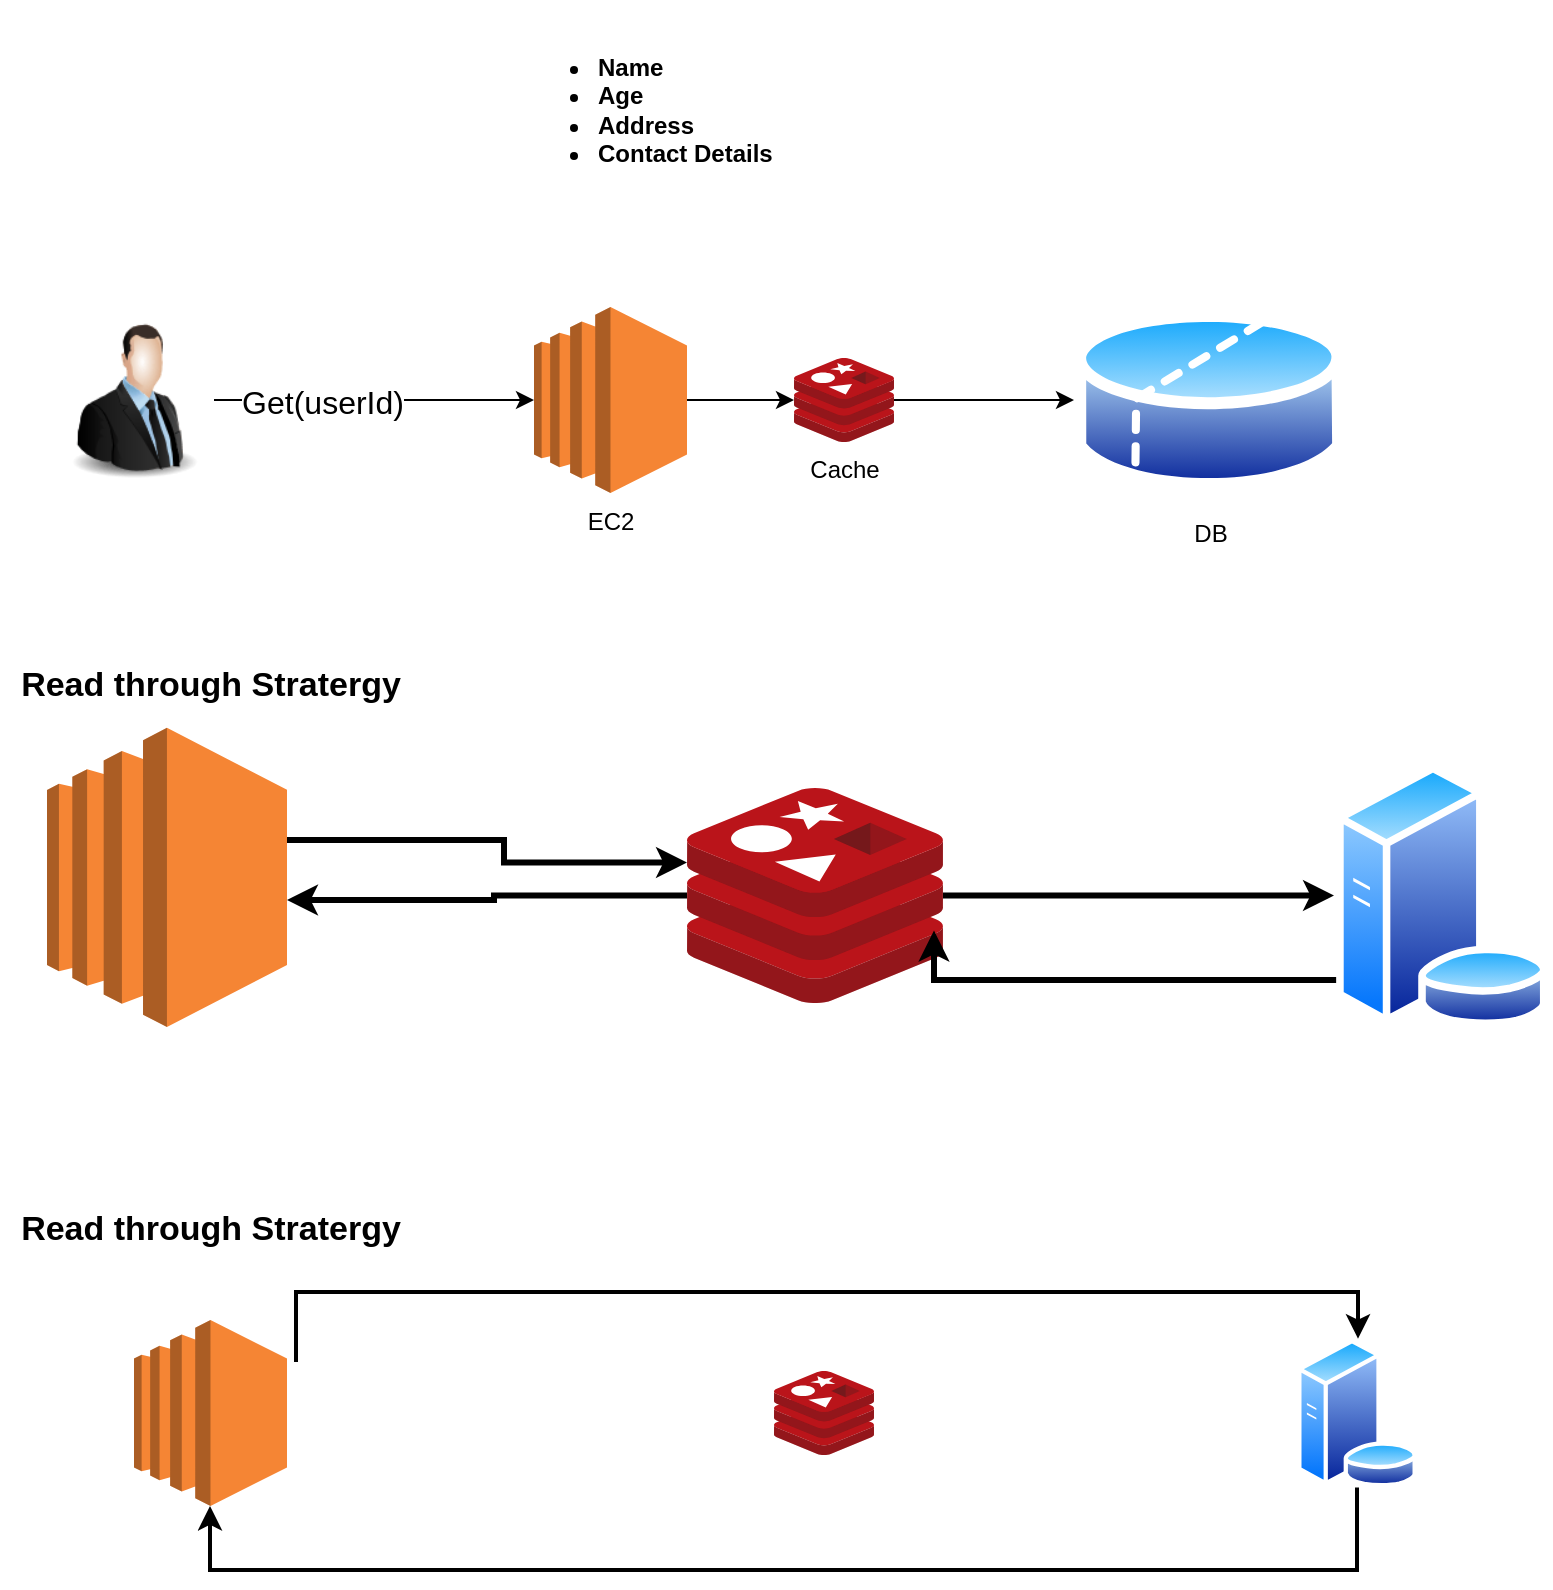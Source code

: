 <mxfile version="22.1.21" type="github">
  <diagram name="Page-1" id="FkymMd74IcqhlL0QFmbV">
    <mxGraphModel dx="1372" dy="820" grid="0" gridSize="10" guides="1" tooltips="1" connect="1" arrows="1" fold="1" page="1" pageScale="1" pageWidth="850" pageHeight="1100" math="0" shadow="0">
      <root>
        <mxCell id="0" />
        <mxCell id="1" parent="0" />
        <mxCell id="BtggJ6Ag97EvQcYOxrzJ-2" value="" style="image;html=1;image=img/lib/clip_art/people/Suit_Man_128x128.png" vertex="1" parent="1">
          <mxGeometry x="40" y="240" width="80" height="80" as="geometry" />
        </mxCell>
        <mxCell id="BtggJ6Ag97EvQcYOxrzJ-9" style="edgeStyle=orthogonalEdgeStyle;rounded=0;orthogonalLoop=1;jettySize=auto;html=1;" edge="1" parent="1" source="BtggJ6Ag97EvQcYOxrzJ-13" target="BtggJ6Ag97EvQcYOxrzJ-4">
          <mxGeometry relative="1" as="geometry" />
        </mxCell>
        <mxCell id="BtggJ6Ag97EvQcYOxrzJ-3" value="EC2" style="outlineConnect=0;dashed=0;verticalLabelPosition=bottom;verticalAlign=top;align=center;html=1;shape=mxgraph.aws3.ec2;fillColor=#F58534;gradientColor=none;" vertex="1" parent="1">
          <mxGeometry x="280" y="233.5" width="76.5" height="93" as="geometry" />
        </mxCell>
        <mxCell id="BtggJ6Ag97EvQcYOxrzJ-7" style="edgeStyle=orthogonalEdgeStyle;rounded=0;orthogonalLoop=1;jettySize=auto;html=1;exitX=0;exitY=0;exitDx=0;exitDy=0;" edge="1" parent="1" source="BtggJ6Ag97EvQcYOxrzJ-4">
          <mxGeometry relative="1" as="geometry">
            <mxPoint x="580" y="250" as="targetPoint" />
          </mxGeometry>
        </mxCell>
        <mxCell id="BtggJ6Ag97EvQcYOxrzJ-4" value="DB" style="image;aspect=fixed;perimeter=ellipsePerimeter;html=1;align=center;shadow=0;dashed=0;spacingTop=3;image=img/lib/active_directory/database_partition_2.svg;" vertex="1" parent="1">
          <mxGeometry x="550" y="230" width="135.14" height="100" as="geometry" />
        </mxCell>
        <mxCell id="BtggJ6Ag97EvQcYOxrzJ-5" value="" style="endArrow=classic;html=1;rounded=0;" edge="1" parent="1" source="BtggJ6Ag97EvQcYOxrzJ-2" target="BtggJ6Ag97EvQcYOxrzJ-3">
          <mxGeometry width="50" height="50" relative="1" as="geometry">
            <mxPoint x="400" y="430" as="sourcePoint" />
            <mxPoint x="450" y="380" as="targetPoint" />
          </mxGeometry>
        </mxCell>
        <mxCell id="BtggJ6Ag97EvQcYOxrzJ-11" value="Text" style="edgeLabel;html=1;align=center;verticalAlign=middle;resizable=0;points=[];" vertex="1" connectable="0" parent="BtggJ6Ag97EvQcYOxrzJ-5">
          <mxGeometry x="-0.113" y="-3" relative="1" as="geometry">
            <mxPoint as="offset" />
          </mxGeometry>
        </mxCell>
        <mxCell id="BtggJ6Ag97EvQcYOxrzJ-10" value="Get(userId)" style="edgeLabel;html=1;align=center;verticalAlign=middle;resizable=0;points=[];fontSize=16;" vertex="1" connectable="0" parent="BtggJ6Ag97EvQcYOxrzJ-5">
          <mxGeometry x="-0.325" y="-1" relative="1" as="geometry">
            <mxPoint as="offset" />
          </mxGeometry>
        </mxCell>
        <mxCell id="BtggJ6Ag97EvQcYOxrzJ-12" value="&lt;ul&gt;&lt;li&gt;&lt;b&gt;Name&lt;/b&gt;&lt;/li&gt;&lt;li&gt;&lt;b&gt;Age&lt;/b&gt;&lt;/li&gt;&lt;li&gt;&lt;b&gt;Address&lt;/b&gt;&lt;/li&gt;&lt;li&gt;&lt;b&gt;Contact Details&lt;/b&gt;&lt;/li&gt;&lt;/ul&gt;" style="text;html=1;strokeColor=none;fillColor=none;align=left;verticalAlign=middle;whiteSpace=wrap;rounded=0;" vertex="1" parent="1">
          <mxGeometry x="270" y="80" width="140" height="110" as="geometry" />
        </mxCell>
        <mxCell id="BtggJ6Ag97EvQcYOxrzJ-14" value="" style="edgeStyle=orthogonalEdgeStyle;rounded=0;orthogonalLoop=1;jettySize=auto;html=1;" edge="1" parent="1" source="BtggJ6Ag97EvQcYOxrzJ-3" target="BtggJ6Ag97EvQcYOxrzJ-13">
          <mxGeometry relative="1" as="geometry">
            <mxPoint x="357" y="280" as="sourcePoint" />
            <mxPoint x="550" y="280" as="targetPoint" />
          </mxGeometry>
        </mxCell>
        <mxCell id="BtggJ6Ag97EvQcYOxrzJ-13" value="Cache" style="image;sketch=0;aspect=fixed;html=1;points=[];align=center;fontSize=12;image=img/lib/mscae/Cache_Redis_Product.svg;" vertex="1" parent="1">
          <mxGeometry x="410" y="259" width="50" height="42" as="geometry" />
        </mxCell>
        <mxCell id="BtggJ6Ag97EvQcYOxrzJ-15" value="" style="outlineConnect=0;dashed=0;verticalLabelPosition=bottom;verticalAlign=top;align=center;html=1;shape=mxgraph.aws3.ec2;fillColor=#F58534;gradientColor=none;" vertex="1" parent="1">
          <mxGeometry x="36.5" y="443.89" width="120" height="149.62" as="geometry" />
        </mxCell>
        <mxCell id="BtggJ6Ag97EvQcYOxrzJ-28" style="edgeStyle=orthogonalEdgeStyle;rounded=0;orthogonalLoop=1;jettySize=auto;html=1;strokeWidth=2;" edge="1" parent="1" target="BtggJ6Ag97EvQcYOxrzJ-22">
          <mxGeometry relative="1" as="geometry">
            <mxPoint x="161" y="761" as="sourcePoint" />
            <Array as="points">
              <mxPoint x="161" y="726" />
              <mxPoint x="692" y="726" />
            </Array>
          </mxGeometry>
        </mxCell>
        <mxCell id="BtggJ6Ag97EvQcYOxrzJ-16" value="" style="outlineConnect=0;dashed=0;verticalLabelPosition=bottom;verticalAlign=top;align=center;html=1;shape=mxgraph.aws3.ec2;fillColor=#F58534;gradientColor=none;" vertex="1" parent="1">
          <mxGeometry x="80" y="740" width="76.5" height="93" as="geometry" />
        </mxCell>
        <mxCell id="BtggJ6Ag97EvQcYOxrzJ-17" value="&lt;b&gt;&lt;font style=&quot;font-size: 17px;&quot;&gt;Read through Stratergy&lt;/font&gt;&lt;/b&gt;" style="text;html=1;align=center;verticalAlign=middle;resizable=0;points=[];autosize=1;strokeColor=none;fillColor=none;" vertex="1" parent="1">
          <mxGeometry x="13.25" y="408" width="210" height="30" as="geometry" />
        </mxCell>
        <mxCell id="BtggJ6Ag97EvQcYOxrzJ-23" style="edgeStyle=orthogonalEdgeStyle;rounded=0;orthogonalLoop=1;jettySize=auto;html=1;strokeWidth=3;" edge="1" parent="1" source="BtggJ6Ag97EvQcYOxrzJ-18" target="BtggJ6Ag97EvQcYOxrzJ-21">
          <mxGeometry relative="1" as="geometry" />
        </mxCell>
        <mxCell id="BtggJ6Ag97EvQcYOxrzJ-24" style="edgeStyle=orthogonalEdgeStyle;rounded=0;orthogonalLoop=1;jettySize=auto;html=1;verticalAlign=top;strokeWidth=3;" edge="1" parent="1" source="BtggJ6Ag97EvQcYOxrzJ-18" target="BtggJ6Ag97EvQcYOxrzJ-15">
          <mxGeometry relative="1" as="geometry">
            <mxPoint x="230" y="530" as="targetPoint" />
            <Array as="points">
              <mxPoint x="260" y="528" />
              <mxPoint x="260" y="530" />
            </Array>
          </mxGeometry>
        </mxCell>
        <mxCell id="BtggJ6Ag97EvQcYOxrzJ-18" value="" style="image;sketch=0;aspect=fixed;html=1;points=[];align=center;fontSize=12;image=img/lib/mscae/Cache_Redis_Product.svg;" vertex="1" parent="1">
          <mxGeometry x="356.5" y="474.01" width="127.98" height="107.5" as="geometry" />
        </mxCell>
        <mxCell id="BtggJ6Ag97EvQcYOxrzJ-19" value="" style="image;sketch=0;aspect=fixed;html=1;points=[];align=center;fontSize=12;image=img/lib/mscae/Cache_Redis_Product.svg;" vertex="1" parent="1">
          <mxGeometry x="400" y="765.5" width="50" height="42" as="geometry" />
        </mxCell>
        <mxCell id="BtggJ6Ag97EvQcYOxrzJ-20" style="edgeStyle=orthogonalEdgeStyle;rounded=0;orthogonalLoop=1;jettySize=auto;html=1;entryX=-0.04;entryY=0.488;entryDx=0;entryDy=0;entryPerimeter=0;verticalAlign=bottom;strokeWidth=3;" edge="1" parent="1" source="BtggJ6Ag97EvQcYOxrzJ-15">
          <mxGeometry relative="1" as="geometry">
            <mxPoint x="145.12" y="500.0" as="sourcePoint" />
            <mxPoint x="356.501" y="511.27" as="targetPoint" />
            <Array as="points">
              <mxPoint x="265" y="500" />
              <mxPoint x="265" y="511" />
            </Array>
          </mxGeometry>
        </mxCell>
        <mxCell id="BtggJ6Ag97EvQcYOxrzJ-25" style="edgeStyle=orthogonalEdgeStyle;rounded=0;orthogonalLoop=1;jettySize=auto;html=1;exitX=0;exitY=1;exitDx=0;exitDy=0;strokeWidth=3;" edge="1" parent="1" source="BtggJ6Ag97EvQcYOxrzJ-21">
          <mxGeometry relative="1" as="geometry">
            <mxPoint x="480" y="545.27" as="targetPoint" />
            <mxPoint x="673.986" y="569.51" as="sourcePoint" />
            <Array as="points">
              <mxPoint x="710" y="574" />
              <mxPoint x="710" y="570" />
              <mxPoint x="480" y="570" />
            </Array>
          </mxGeometry>
        </mxCell>
        <mxCell id="BtggJ6Ag97EvQcYOxrzJ-21" value="" style="image;aspect=fixed;perimeter=ellipsePerimeter;html=1;align=center;shadow=0;dashed=0;spacingTop=3;image=img/lib/active_directory/database_server.svg;" vertex="1" parent="1">
          <mxGeometry x="680.0" y="462.01" width="107.83" height="131.5" as="geometry" />
        </mxCell>
        <mxCell id="BtggJ6Ag97EvQcYOxrzJ-29" style="edgeStyle=orthogonalEdgeStyle;rounded=0;orthogonalLoop=1;jettySize=auto;html=1;strokeWidth=2;" edge="1" parent="1" source="BtggJ6Ag97EvQcYOxrzJ-22" target="BtggJ6Ag97EvQcYOxrzJ-16">
          <mxGeometry relative="1" as="geometry">
            <Array as="points">
              <mxPoint x="692" y="865" />
              <mxPoint x="118" y="865" />
            </Array>
          </mxGeometry>
        </mxCell>
        <mxCell id="BtggJ6Ag97EvQcYOxrzJ-22" value="" style="image;aspect=fixed;perimeter=ellipsePerimeter;html=1;align=center;shadow=0;dashed=0;spacingTop=3;image=img/lib/active_directory/database_server.svg;" vertex="1" parent="1">
          <mxGeometry x="661" y="749.31" width="61" height="74.39" as="geometry" />
        </mxCell>
        <mxCell id="BtggJ6Ag97EvQcYOxrzJ-27" value="&lt;b&gt;&lt;font style=&quot;font-size: 17px;&quot;&gt;Read through Stratergy&lt;/font&gt;&lt;/b&gt;" style="text;html=1;align=center;verticalAlign=middle;resizable=0;points=[];autosize=1;strokeColor=none;fillColor=none;" vertex="1" parent="1">
          <mxGeometry x="13.25" y="680" width="210" height="30" as="geometry" />
        </mxCell>
      </root>
    </mxGraphModel>
  </diagram>
</mxfile>
